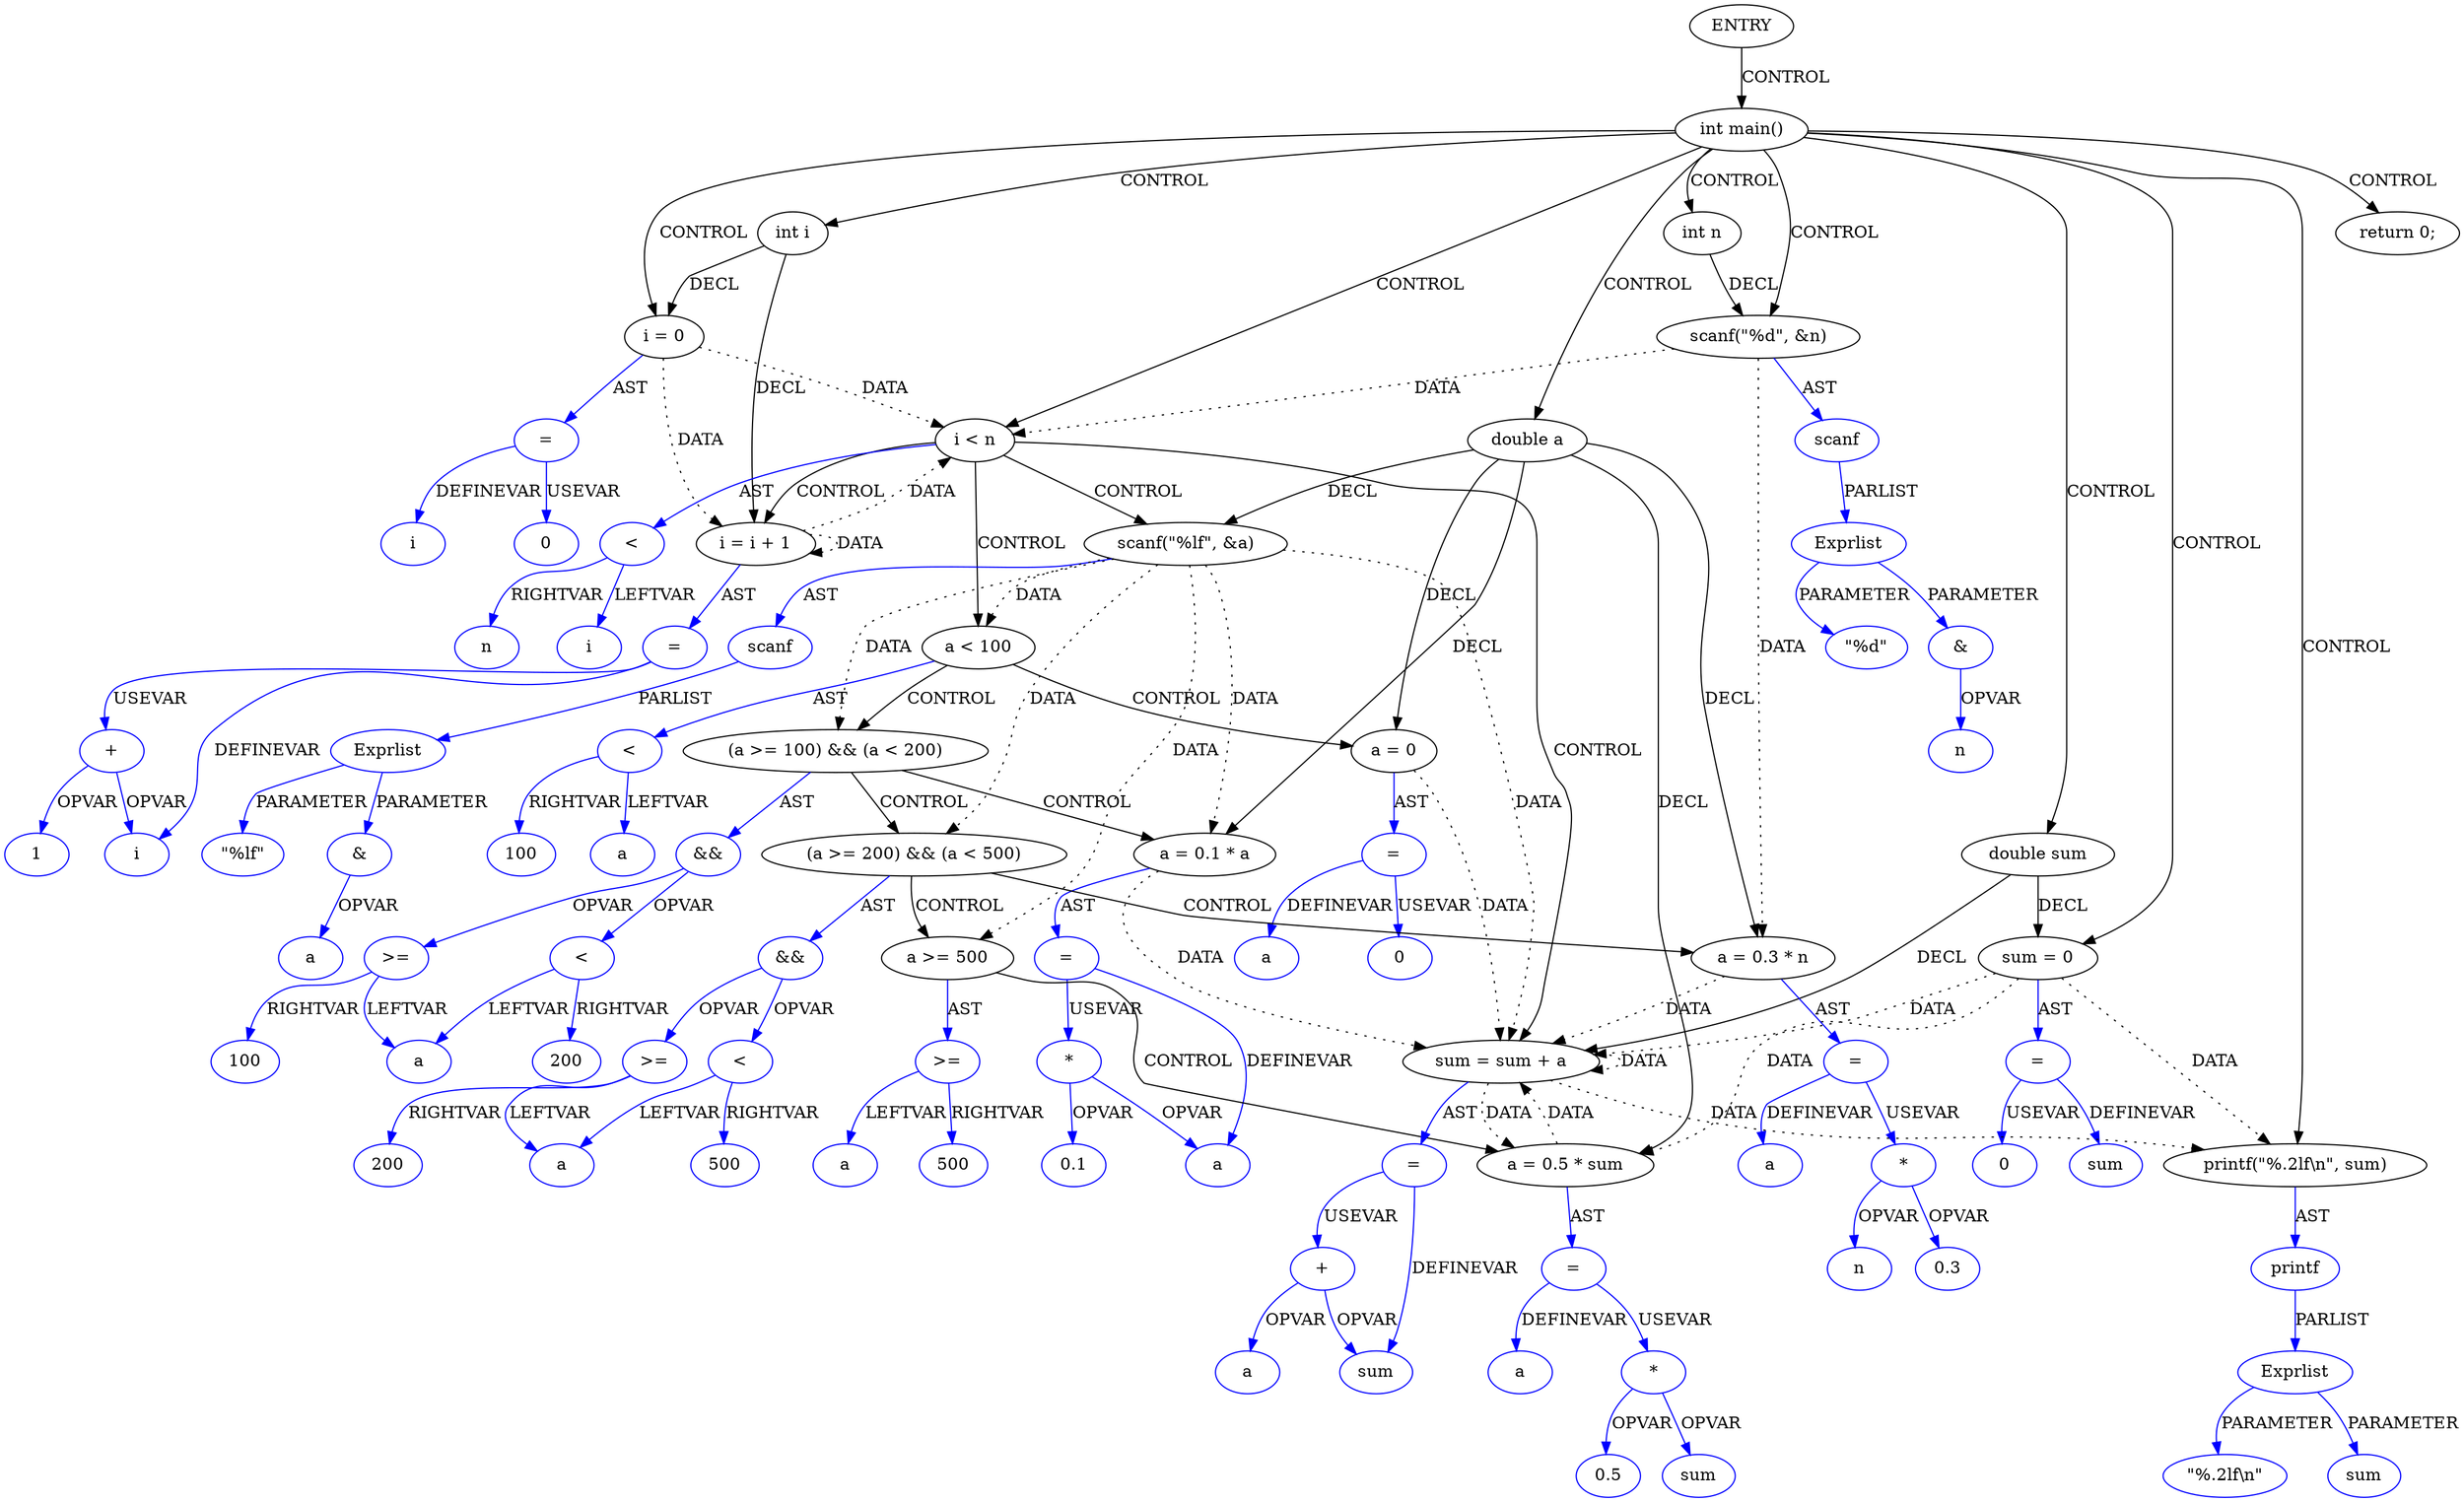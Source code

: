 digraph G{
Node1 [label="ENTRY",type="ENTRY",coord="-1"];
Node2 [label="int main()",type="CONTROL",coord="3"];
Node4 [label="int i",type="DECL",coord="4",varname="i",vartype="int"];
Node5 [label="int n",type="DECL",coord="5",varname="n",vartype="int"];
Node6 [label="double a",type="DECL",coord="6",varname="a",vartype="double"];
Node7 [label="double sum",type="DECL",coord="7",varname="sum",vartype="double"];
Node8 [label="sum = 0",type="ASSIGN",coord="8"];
Node9 [label="=",type="ASSIGNOP",coord="8",color=blue];
Node10 [label="sum",type="VAR",coord="8",color=blue];
Node11 [label="0",type="CONST",coord="8",color=blue];
Node12 [label="scanf(\"%d\", &n)",type="CALL",coord="9"];
Node13 [label="scanf",type="FUNCNAME",coord="9",color=blue];
Node14 [label="Exprlist",type="EXPRS",coord="9",color=blue];
Node15 [label="\"%d\"",type="CONST",coord="9",color=blue];
Node16 [label="&",type="OP",coord="9",color=blue];
Node17 [label="n",type="VAR",coord="9",color=blue];
Node18 [label="i = 0",type="ASSIGN",coord="10"];
Node19 [label="=",type="ASSIGNOP",coord="10",color=blue];
Node20 [label="i",type="VAR",coord="10",color=blue];
Node21 [label="0",type="CONST",coord="10",color=blue];
Node22 [label="i < n",type="CONTROL",coord="10"];
Node25 [label="scanf(\"%lf\", &a)",type="CALL",coord="11"];
Node26 [label="scanf",type="FUNCNAME",coord="11",color=blue];
Node27 [label="Exprlist",type="EXPRS",coord="11",color=blue];
Node28 [label="\"%lf\"",type="CONST",coord="11",color=blue];
Node29 [label="&",type="OP",coord="11",color=blue];
Node30 [label="a",type="VAR",coord="11",color=blue];
Node31 [label="a < 100",type="CONTROL",coord="12"];
Node33 [label="a = 0",type="ASSIGN",coord="13"];
Node34 [label="=",type="ASSIGNOP",coord="13",color=blue];
Node35 [label="a",type="VAR",coord="13",color=blue];
Node36 [label="0",type="CONST",coord="13",color=blue];
Node37 [label="(a >= 100) && (a < 200)",type="CONTROL",coord="14"];
Node39 [label="a = 0.1 * a",type="ASSIGN",coord="15"];
Node40 [label="=",type="ASSIGNOP",coord="15",color=blue];
Node41 [label="a",type="VAR",coord="15",color=blue];
Node42 [label="*",type="OP",coord="15",color=blue];
Node43 [label="0.1",type="CONST",coord="15",color=blue];
Node44 [label="(a >= 200) && (a < 500)",type="CONTROL",coord="16"];
Node46 [label="a = 0.3 * n",type="ASSIGN",coord="17"];
Node47 [label="=",type="ASSIGNOP",coord="17",color=blue];
Node48 [label="a",type="VAR",coord="17",color=blue];
Node49 [label="*",type="OP",coord="17",color=blue];
Node50 [label="0.3",type="CONST",coord="17",color=blue];
Node51 [label="n",type="VAR",coord="17",color=blue];
Node52 [label="a >= 500",type="CONTROL",coord="18"];
Node54 [label="a = 0.5 * sum",type="ASSIGN",coord="19"];
Node55 [label="=",type="ASSIGNOP",coord="19",color=blue];
Node56 [label="a",type="VAR",coord="19",color=blue];
Node57 [label="*",type="OP",coord="19",color=blue];
Node58 [label="0.5",type="CONST",coord="19",color=blue];
Node59 [label="sum",type="VAR",coord="19",color=blue];
Node60 [label=">=",type="OP",coord="18",color=blue];
Node61 [label="a",type="VAR",coord="18",color=blue];
Node62 [label="500",type="CONST",coord="18",color=blue];
Node63 [label="&&",type="OP",coord="16",color=blue];
Node64 [label=">=",type="OP",coord="16",color=blue];
Node65 [label="a",type="VAR",coord="16",color=blue];
Node66 [label="200",type="CONST",coord="16",color=blue];
Node67 [label="<",type="OP",coord="16",color=blue];
Node68 [label="500",type="CONST",coord="16",color=blue];
Node69 [label="&&",type="OP",coord="14",color=blue];
Node70 [label=">=",type="OP",coord="14",color=blue];
Node71 [label="a",type="VAR",coord="14",color=blue];
Node72 [label="100",type="CONST",coord="14",color=blue];
Node73 [label="<",type="OP",coord="14",color=blue];
Node74 [label="200",type="CONST",coord="14",color=blue];
Node75 [label="<",type="OP",coord="12",color=blue];
Node76 [label="a",type="VAR",coord="12",color=blue];
Node77 [label="100",type="CONST",coord="12",color=blue];
Node78 [label="sum = sum + a",type="ASSIGN",coord="21"];
Node79 [label="=",type="ASSIGNOP",coord="21",color=blue];
Node80 [label="sum",type="VAR",coord="21",color=blue];
Node81 [label="+",type="OP",coord="21",color=blue];
Node82 [label="a",type="VAR",coord="21",color=blue];
Node83 [label="i = i + 1",type="ASSIGN",coord="10"];
Node84 [label="=",type="ASSIGNOP",coord="10",color=blue];
Node85 [label="i",type="VAR",coord="10",color=blue];
Node86 [label="+",type="OP",coord="10",color=blue];
Node87 [label="1",type="CONST",coord="10",color=blue];
Node88 [label="<",type="OP",coord="10",color=blue];
Node89 [label="i",type="VAR",coord="10",color=blue];
Node90 [label="n",type="VAR",coord="10",color=blue];
Node91 [label="printf(\"%.2lf\\n\", sum)",type="CALL",coord="23"];
Node92 [label="printf",type="FUNCNAME",coord="23",color=blue];
Node93 [label="Exprlist",type="EXPRS",coord="23",color=blue];
Node94 [label="\"%.2lf\\n\"",type="CONST",coord="23",color=blue];
Node95 [label="sum",type="VAR",coord="23",color=blue];
Node96 [label="return 0;",type="CONTROL",coord="24"];
Node1->Node2 [label = "CONTROL" ];
Node2->Node4 [label = "CONTROL" ];
Node2->Node5 [label = "CONTROL" ];
Node2->Node6 [label = "CONTROL" ];
Node2->Node7 [label = "CONTROL" ];
Node2->Node8 [label = "CONTROL" ];
Node2->Node12 [label = "CONTROL" ];
Node2->Node18 [label = "CONTROL" ];
Node2->Node22 [label = "CONTROL" ];
Node2->Node91 [label = "CONTROL" ];
Node2->Node96 [label = "CONTROL" ];
Node22->Node25 [label = "CONTROL" ];
Node22->Node31 [label = "CONTROL" ];
Node22->Node78 [label = "CONTROL" ];
Node22->Node83 [label = "CONTROL" ];
Node31->Node33 [label = "CONTROL" ];
Node31->Node37 [label = "CONTROL" ];
Node37->Node39 [label = "CONTROL" ];
Node37->Node44 [label = "CONTROL" ];
Node44->Node46 [label = "CONTROL" ];
Node44->Node52 [label = "CONTROL" ];
Node52->Node54 [label = "CONTROL" ];
Node8->Node54 [label = "DATA", style = dotted ]
Node8->Node78 [label = "DATA", style = dotted ]
Node8->Node91 [label = "DATA", style = dotted ]
Node12->Node22 [label = "DATA", style = dotted ]
Node12->Node46 [label = "DATA", style = dotted ]
Node18->Node22 [label = "DATA", style = dotted ]
Node18->Node83 [label = "DATA", style = dotted ]
Node25->Node31 [label = "DATA", style = dotted ]
Node25->Node37 [label = "DATA", style = dotted ]
Node25->Node39 [label = "DATA", style = dotted ]
Node25->Node44 [label = "DATA", style = dotted ]
Node25->Node52 [label = "DATA", style = dotted ]
Node25->Node78 [label = "DATA", style = dotted ]
Node33->Node78 [label = "DATA", style = dotted ]
Node39->Node78 [label = "DATA", style = dotted ]
Node46->Node78 [label = "DATA", style = dotted ]
Node54->Node78 [label = "DATA", style = dotted ]
Node78->Node54 [label = "DATA", style = dotted ]
Node78->Node78 [label = "DATA", style = dotted ]
Node78->Node91 [label = "DATA", style = dotted ]
Node83->Node22 [label = "DATA", style = dotted ]
Node83->Node83 [label = "DATA", style = dotted ]
Node4->Node18 [label = "DECL"]
Node4->Node83 [label = "DECL"]
Node5->Node12 [label = "DECL"]
Node6->Node54 [label = "DECL"]
Node6->Node46 [label = "DECL"]
Node6->Node39 [label = "DECL"]
Node6->Node25 [label = "DECL"]
Node6->Node33 [label = "DECL"]
Node7->Node78 [label = "DECL"]
Node7->Node8 [label = "DECL"]
Node8->Node9 [label = "AST" color=blue]
Node9->Node10 [label = "DEFINEVAR" color=blue]
Node9->Node11 [label = "USEVAR" color=blue]
Node12->Node13 [label = "AST" color=blue]
Node13->Node14 [label = "PARLIST" color=blue]
Node14->Node15 [label = "PARAMETER" color=blue]
Node14->Node16 [label = "PARAMETER" color=blue]
Node16->Node17 [label = "OPVAR" color=blue]
Node18->Node19 [label = "AST" color=blue]
Node19->Node20 [label = "DEFINEVAR" color=blue]
Node19->Node21 [label = "USEVAR" color=blue]
Node22->Node88 [label = "AST" color=blue]
Node25->Node26 [label = "AST" color=blue]
Node26->Node27 [label = "PARLIST" color=blue]
Node27->Node28 [label = "PARAMETER" color=blue]
Node27->Node29 [label = "PARAMETER" color=blue]
Node29->Node30 [label = "OPVAR" color=blue]
Node31->Node75 [label = "AST" color=blue]
Node33->Node34 [label = "AST" color=blue]
Node34->Node35 [label = "DEFINEVAR" color=blue]
Node34->Node36 [label = "USEVAR" color=blue]
Node37->Node69 [label = "AST" color=blue]
Node39->Node40 [label = "AST" color=blue]
Node40->Node41 [label = "DEFINEVAR" color=blue]
Node40->Node42 [label = "USEVAR" color=blue]
Node42->Node43 [label = "OPVAR" color=blue]
Node42->Node41 [label = "OPVAR" color=blue]
Node44->Node63 [label = "AST" color=blue]
Node46->Node47 [label = "AST" color=blue]
Node47->Node48 [label = "DEFINEVAR" color=blue]
Node47->Node49 [label = "USEVAR" color=blue]
Node49->Node50 [label = "OPVAR" color=blue]
Node49->Node51 [label = "OPVAR" color=blue]
Node52->Node60 [label = "AST" color=blue]
Node54->Node55 [label = "AST" color=blue]
Node55->Node56 [label = "DEFINEVAR" color=blue]
Node55->Node57 [label = "USEVAR" color=blue]
Node57->Node58 [label = "OPVAR" color=blue]
Node57->Node59 [label = "OPVAR" color=blue]
Node60->Node61 [label = "LEFTVAR" color=blue]
Node60->Node62 [label = "RIGHTVAR" color=blue]
Node63->Node64 [label = "OPVAR" color=blue]
Node63->Node67 [label = "OPVAR" color=blue]
Node64->Node65 [label = "LEFTVAR" color=blue]
Node64->Node66 [label = "RIGHTVAR" color=blue]
Node67->Node65 [label = "LEFTVAR" color=blue]
Node67->Node68 [label = "RIGHTVAR" color=blue]
Node69->Node70 [label = "OPVAR" color=blue]
Node69->Node73 [label = "OPVAR" color=blue]
Node70->Node71 [label = "LEFTVAR" color=blue]
Node70->Node72 [label = "RIGHTVAR" color=blue]
Node73->Node71 [label = "LEFTVAR" color=blue]
Node73->Node74 [label = "RIGHTVAR" color=blue]
Node75->Node76 [label = "LEFTVAR" color=blue]
Node75->Node77 [label = "RIGHTVAR" color=blue]
Node78->Node79 [label = "AST" color=blue]
Node79->Node80 [label = "DEFINEVAR" color=blue]
Node79->Node81 [label = "USEVAR" color=blue]
Node81->Node80 [label = "OPVAR" color=blue]
Node81->Node82 [label = "OPVAR" color=blue]
Node83->Node84 [label = "AST" color=blue]
Node84->Node85 [label = "DEFINEVAR" color=blue]
Node84->Node86 [label = "USEVAR" color=blue]
Node86->Node85 [label = "OPVAR" color=blue]
Node86->Node87 [label = "OPVAR" color=blue]
Node88->Node89 [label = "LEFTVAR" color=blue]
Node88->Node90 [label = "RIGHTVAR" color=blue]
Node91->Node92 [label = "AST" color=blue]
Node92->Node93 [label = "PARLIST" color=blue]
Node93->Node94 [label = "PARAMETER" color=blue]
Node93->Node95 [label = "PARAMETER" color=blue]
}

